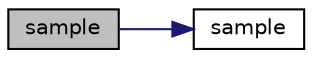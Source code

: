 digraph "sample"
{
  bgcolor="transparent";
  edge [fontname="Helvetica",fontsize="10",labelfontname="Helvetica",labelfontsize="10"];
  node [fontname="Helvetica",fontsize="10",shape=record];
  rankdir="LR";
  Node1204 [label="sample",height=0.2,width=0.4,color="black", fillcolor="grey75", style="filled", fontcolor="black"];
  Node1204 -> Node1205 [color="midnightblue",fontsize="10",style="solid",fontname="Helvetica"];
  Node1205 [label="sample",height=0.2,width=0.4,color="black",URL="$a30541.html#a04a0b9d24b0392917f3a99414d2b2997",tooltip="Sample a volume field at all locations. "];
}

